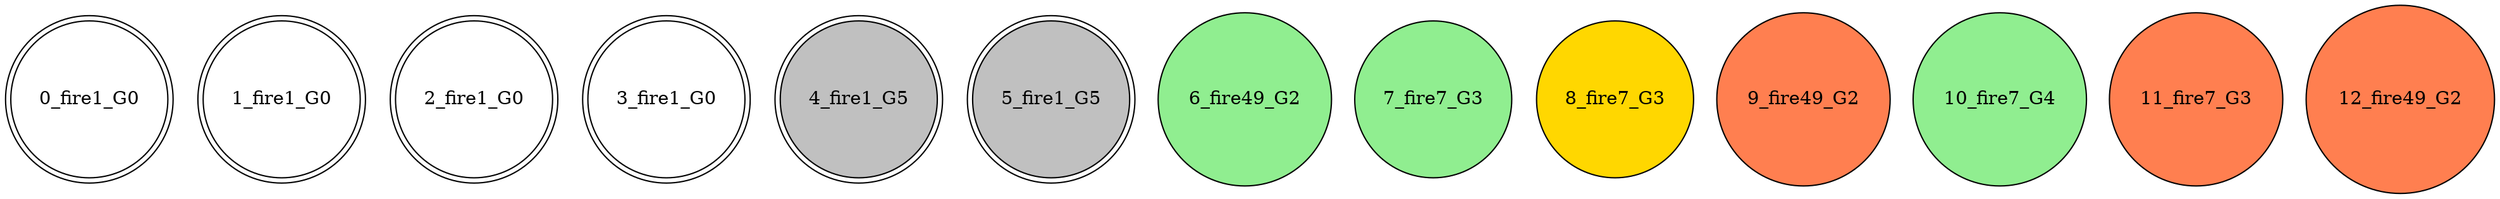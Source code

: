digraph G {
 node[shape = circle]
0 [label="0_fire1_G0",shape=doublecircle]
1 [label="1_fire1_G0",shape=doublecircle]
2 [label="2_fire1_G0",shape=doublecircle]
3 [label="3_fire1_G0",shape=doublecircle]
4 [label="4_fire1_G5",shape=doublecircle, style=filled, fillcolor=gray]
5 [label="5_fire1_G5",shape=doublecircle, style=filled, fillcolor=gray]
6 [label="6_fire49_G2",style=filled, fillcolor=lightgreen]
7 [label="7_fire7_G3",style=filled, fillcolor=lightgreen]
8 [label="8_fire7_G3",style=filled, fillcolor=gold]
9 [label="9_fire49_G2",style=filled, fillcolor=coral]
10 [label="10_fire7_G4",style=filled, fillcolor=lightgreen]
11 [label="11_fire7_G3",style=filled, fillcolor=coral]
12 [label="12_fire49_G2",style=filled, fillcolor=coral]
}

